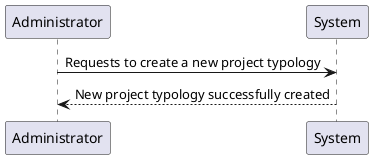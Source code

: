@startuml
'https://plantuml.com/sequence-diagram

Administrator -> System: Requests to create a new project typology
Administrator <-- System: New project typology successfully created

@enduml